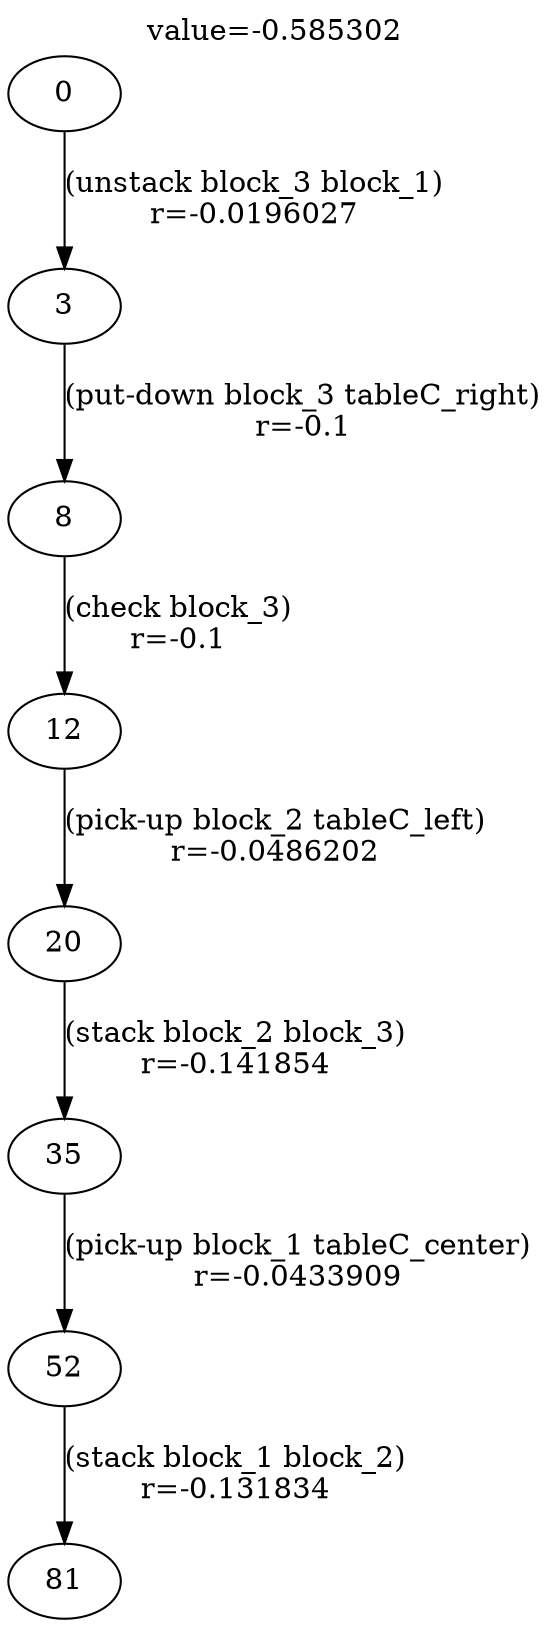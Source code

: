 digraph g{
label="value=-0.585302"
labelloc=top
0->3 [ label="(unstack block_3 block_1)
r=-0.0196027" ];
3->8 [ label="(put-down block_3 tableC_right)
r=-0.1" ];
8->12 [ label="(check block_3)
r=-0.1" ];
12->20 [ label="(pick-up block_2 tableC_left)
r=-0.0486202" ];
20->35 [ label="(stack block_2 block_3)
r=-0.141854" ];
35->52 [ label="(pick-up block_1 tableC_center)
r=-0.0433909" ];
52->81 [ label="(stack block_1 block_2)
r=-0.131834" ];
}

